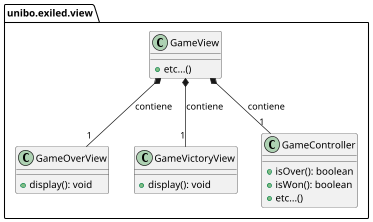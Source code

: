 @startuml
scale 0.7
set separator none
package unibo.exiled.view
{
  class GameView {
    + etc...()
  }
  
  class GameOverView {
    + display(): void
  }
  
  class GameVictoryView {
    + display(): void
  }
  
  
  class GameController {
    + isOver(): boolean
    + isWon(): boolean
    + etc...()
  }

}

GameView *-- "1" GameOverView : contiene
GameView *-- "1" GameVictoryView : contiene
GameView *-- "1" GameController : contiene
@enduml

